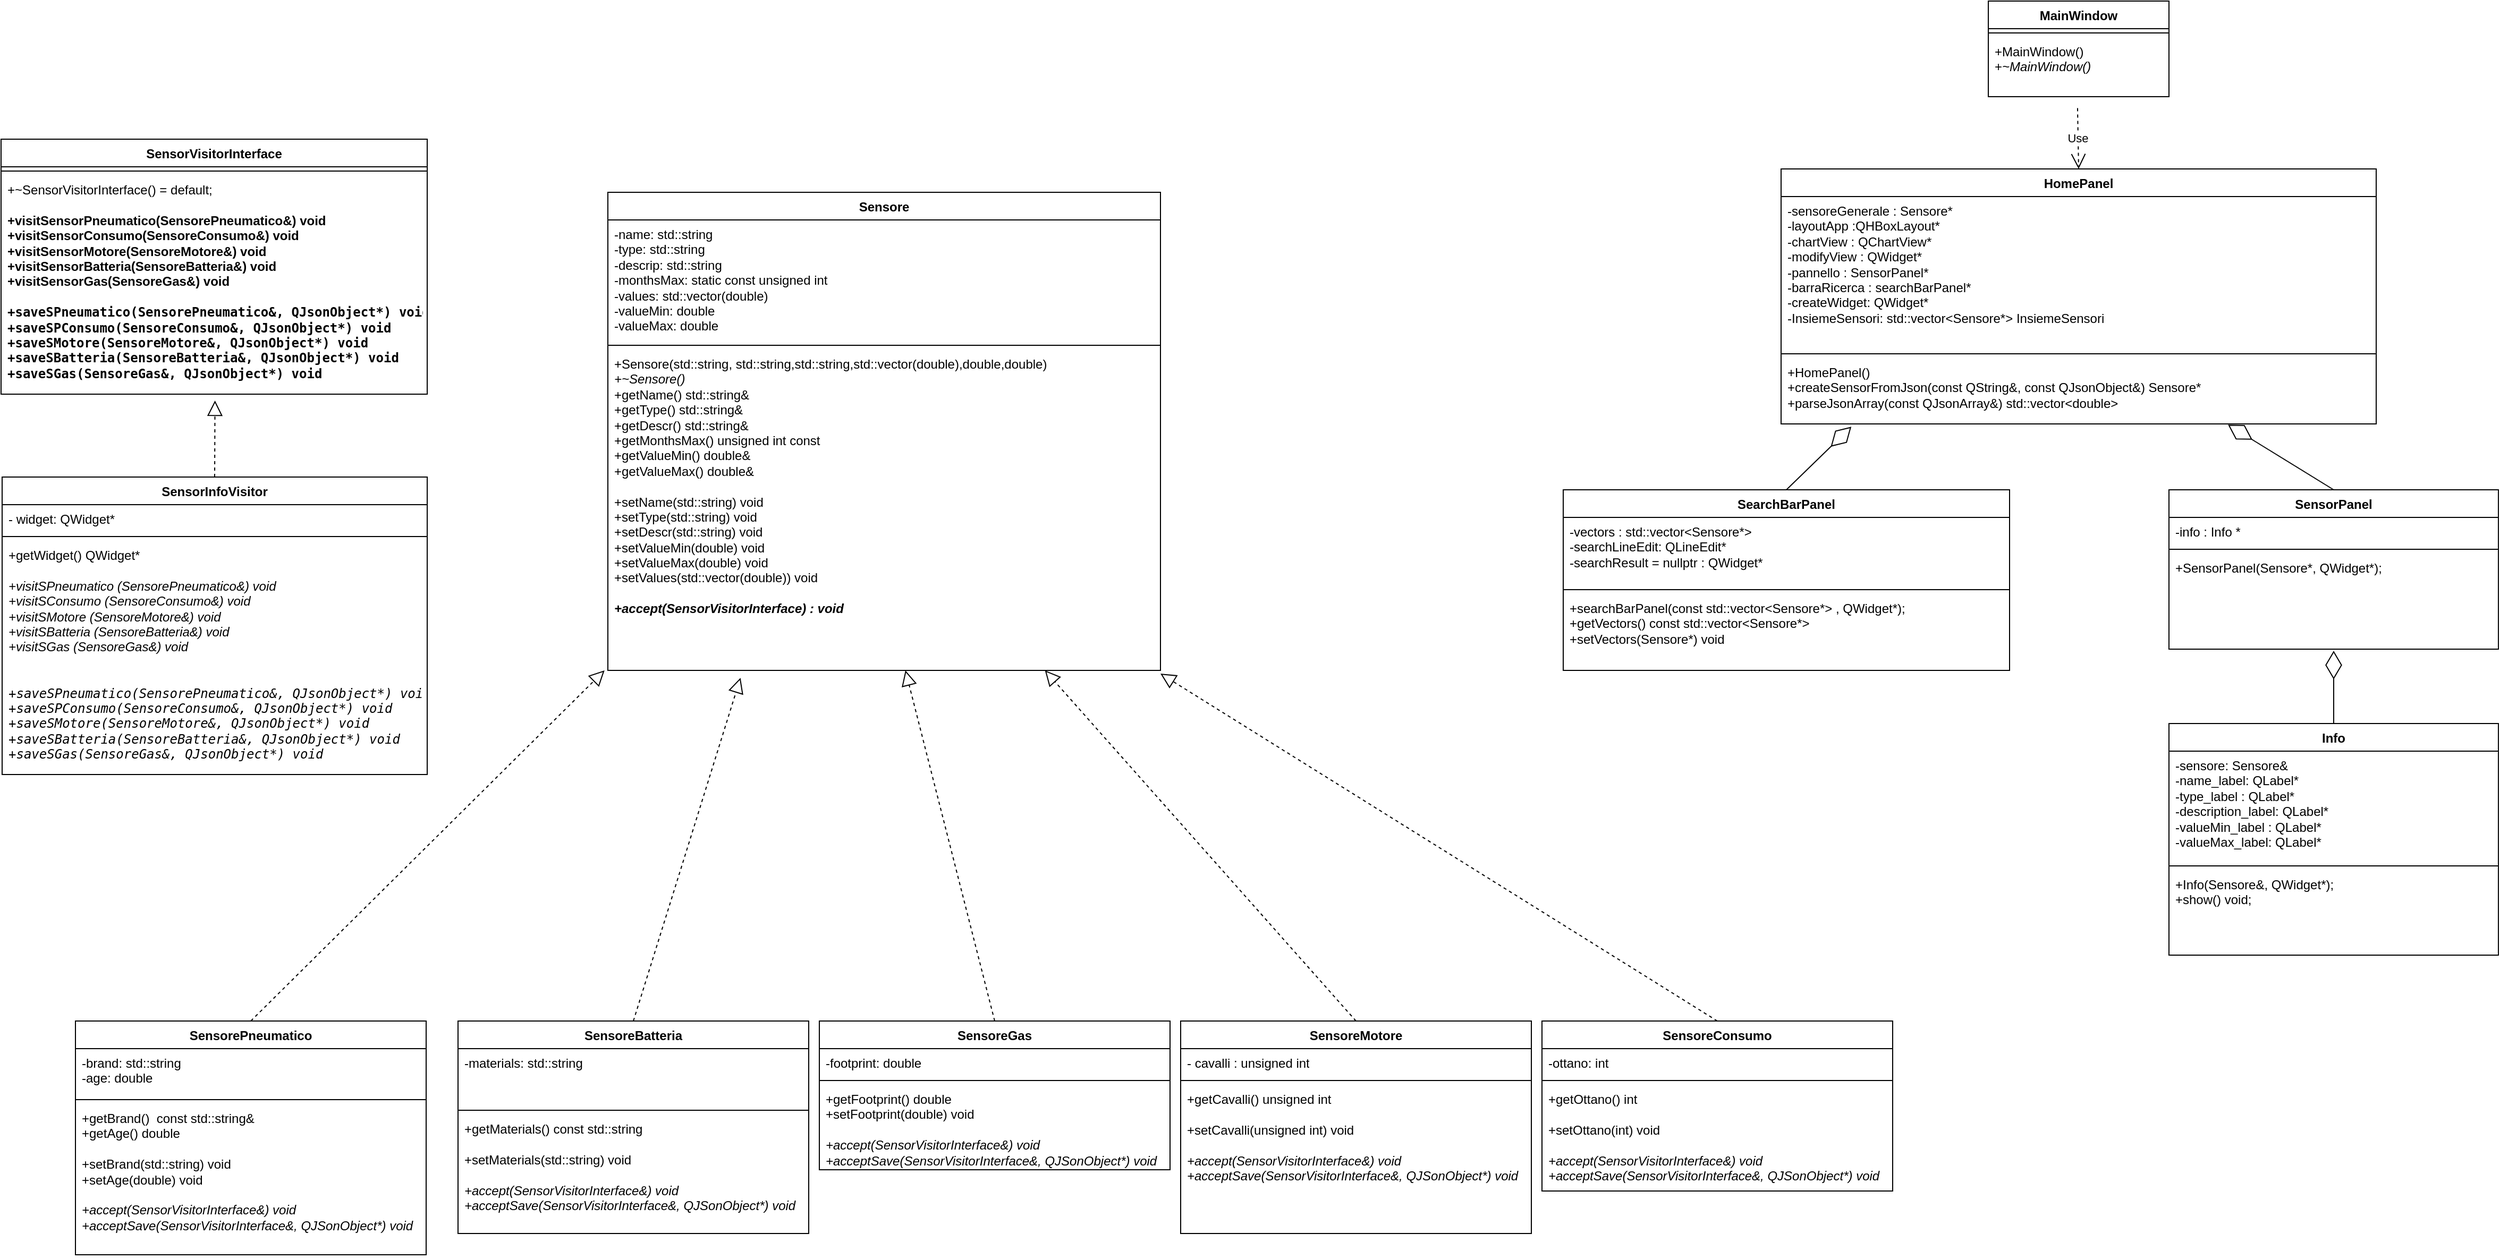 <mxfile version="23.1.2" type="device">
  <diagram name="Pagina-1" id="JBa5BIfP5XsQkjDBplWv">
    <mxGraphModel dx="2589" dy="1954" grid="1" gridSize="10" guides="1" tooltips="1" connect="1" arrows="1" fold="1" page="1" pageScale="1" pageWidth="827" pageHeight="1169" math="0" shadow="0">
      <root>
        <mxCell id="0" />
        <mxCell id="1" parent="0" />
        <mxCell id="zbL_qKf_Tlt8L6PKWQmp-9" value="Sensore" style="swimlane;fontStyle=1;align=center;verticalAlign=top;childLayout=stackLayout;horizontal=1;startSize=26;horizontalStack=0;resizeParent=1;resizeParentMax=0;resizeLast=0;collapsible=1;marginBottom=0;whiteSpace=wrap;html=1;" parent="1" vertex="1">
          <mxGeometry x="-139" y="-240" width="520" height="450" as="geometry" />
        </mxCell>
        <mxCell id="zbL_qKf_Tlt8L6PKWQmp-10" value="-name: std::string&lt;br&gt;-type: std::string&lt;br&gt;-descrip: std::string&lt;br&gt;-monthsMax: static const unsigned int&lt;br&gt;-values: std::vector(double)&lt;br&gt;-valueMin: double&lt;br&gt;-valueMax: double" style="text;strokeColor=none;fillColor=none;align=left;verticalAlign=top;spacingLeft=4;spacingRight=4;overflow=hidden;rotatable=0;points=[[0,0.5],[1,0.5]];portConstraint=eastwest;whiteSpace=wrap;html=1;" parent="zbL_qKf_Tlt8L6PKWQmp-9" vertex="1">
          <mxGeometry y="26" width="520" height="114" as="geometry" />
        </mxCell>
        <mxCell id="zbL_qKf_Tlt8L6PKWQmp-11" value="" style="line;strokeWidth=1;fillColor=none;align=left;verticalAlign=middle;spacingTop=-1;spacingLeft=3;spacingRight=3;rotatable=0;labelPosition=right;points=[];portConstraint=eastwest;strokeColor=inherit;" parent="zbL_qKf_Tlt8L6PKWQmp-9" vertex="1">
          <mxGeometry y="140" width="520" height="8" as="geometry" />
        </mxCell>
        <mxCell id="zbL_qKf_Tlt8L6PKWQmp-12" value="+Sensore(std::string, std::string,std::string,std::vector(double),double,double)&lt;br&gt;&lt;i&gt;+~Sensore()&lt;br&gt;&lt;/i&gt;+getName() std::string&amp;amp;&lt;br&gt;+getType() std::string&amp;amp;&lt;br&gt;+getDescr() std::string&amp;amp;&lt;br&gt;+getMonthsMax() unsigned int const&lt;br&gt;+getValueMin() double&amp;amp;&lt;br&gt;+getValueMax() double&amp;amp;&lt;br&gt;&lt;br&gt;+setName(std::string) void&lt;br&gt;+setType(std::string) void&lt;br&gt;+setDescr(std::string) void&lt;br&gt;+setValueMin(double) void&lt;br&gt;+setValueMax(double) void&lt;br&gt;+setValues(std::vector(double)) void&lt;br&gt;&lt;br&gt;&lt;b&gt;&lt;i&gt;+accept(SensorVisitorInterface) : void&lt;/i&gt;&lt;/b&gt;" style="text;strokeColor=none;fillColor=none;align=left;verticalAlign=top;spacingLeft=4;spacingRight=4;overflow=hidden;rotatable=0;points=[[0,0.5],[1,0.5]];portConstraint=eastwest;whiteSpace=wrap;html=1;" parent="zbL_qKf_Tlt8L6PKWQmp-9" vertex="1">
          <mxGeometry y="148" width="520" height="302" as="geometry" />
        </mxCell>
        <mxCell id="zbL_qKf_Tlt8L6PKWQmp-13" value="SensorePneumatico" style="swimlane;fontStyle=1;align=center;verticalAlign=top;childLayout=stackLayout;horizontal=1;startSize=26;horizontalStack=0;resizeParent=1;resizeParentMax=0;resizeLast=0;collapsible=1;marginBottom=0;whiteSpace=wrap;html=1;" parent="1" vertex="1">
          <mxGeometry x="-640" y="540" width="330" height="220" as="geometry" />
        </mxCell>
        <mxCell id="zbL_qKf_Tlt8L6PKWQmp-14" value="-brand: std::string&lt;br&gt;-age: double" style="text;strokeColor=none;fillColor=none;align=left;verticalAlign=top;spacingLeft=4;spacingRight=4;overflow=hidden;rotatable=0;points=[[0,0.5],[1,0.5]];portConstraint=eastwest;whiteSpace=wrap;html=1;" parent="zbL_qKf_Tlt8L6PKWQmp-13" vertex="1">
          <mxGeometry y="26" width="330" height="44" as="geometry" />
        </mxCell>
        <mxCell id="zbL_qKf_Tlt8L6PKWQmp-15" value="" style="line;strokeWidth=1;fillColor=none;align=left;verticalAlign=middle;spacingTop=-1;spacingLeft=3;spacingRight=3;rotatable=0;labelPosition=right;points=[];portConstraint=eastwest;strokeColor=inherit;" parent="zbL_qKf_Tlt8L6PKWQmp-13" vertex="1">
          <mxGeometry y="70" width="330" height="8" as="geometry" />
        </mxCell>
        <mxCell id="zbL_qKf_Tlt8L6PKWQmp-16" value="+getBrand()&amp;nbsp; const std::string&amp;amp;&lt;br&gt;+getAge() double&lt;br&gt;&lt;br&gt;+setBrand(std::string) void&lt;br&gt;+setAge(double) void&lt;br&gt;&lt;br&gt;&lt;i&gt;+accept(SensorVisitorInterface&amp;amp;) void&lt;br&gt;+acceptSave(SensorVisitorInterface&amp;amp;, QJSonObject*) void&lt;/i&gt;" style="text;strokeColor=none;fillColor=none;align=left;verticalAlign=top;spacingLeft=4;spacingRight=4;overflow=hidden;rotatable=0;points=[[0,0.5],[1,0.5]];portConstraint=eastwest;whiteSpace=wrap;html=1;" parent="zbL_qKf_Tlt8L6PKWQmp-13" vertex="1">
          <mxGeometry y="78" width="330" height="142" as="geometry" />
        </mxCell>
        <mxCell id="zbL_qKf_Tlt8L6PKWQmp-17" value="SensoreConsumo" style="swimlane;fontStyle=1;align=center;verticalAlign=top;childLayout=stackLayout;horizontal=1;startSize=26;horizontalStack=0;resizeParent=1;resizeParentMax=0;resizeLast=0;collapsible=1;marginBottom=0;whiteSpace=wrap;html=1;" parent="1" vertex="1">
          <mxGeometry x="740" y="540" width="330" height="160" as="geometry" />
        </mxCell>
        <mxCell id="zbL_qKf_Tlt8L6PKWQmp-18" value="-ottano: int" style="text;strokeColor=none;fillColor=none;align=left;verticalAlign=top;spacingLeft=4;spacingRight=4;overflow=hidden;rotatable=0;points=[[0,0.5],[1,0.5]];portConstraint=eastwest;whiteSpace=wrap;html=1;" parent="zbL_qKf_Tlt8L6PKWQmp-17" vertex="1">
          <mxGeometry y="26" width="330" height="26" as="geometry" />
        </mxCell>
        <mxCell id="zbL_qKf_Tlt8L6PKWQmp-19" value="" style="line;strokeWidth=1;fillColor=none;align=left;verticalAlign=middle;spacingTop=-1;spacingLeft=3;spacingRight=3;rotatable=0;labelPosition=right;points=[];portConstraint=eastwest;strokeColor=inherit;" parent="zbL_qKf_Tlt8L6PKWQmp-17" vertex="1">
          <mxGeometry y="52" width="330" height="8" as="geometry" />
        </mxCell>
        <mxCell id="zbL_qKf_Tlt8L6PKWQmp-20" value="+getOttano() int&lt;br&gt;&lt;br&gt;+setOttano(int) void&lt;br&gt;&lt;br&gt;&lt;i style=&quot;border-color: var(--border-color);&quot;&gt;+accept(SensorVisitorInterface&amp;amp;) void&lt;br style=&quot;border-color: var(--border-color);&quot;&gt;+acceptSave(SensorVisitorInterface&amp;amp;, QJSonObject*) void&lt;/i&gt;" style="text;strokeColor=none;fillColor=none;align=left;verticalAlign=top;spacingLeft=4;spacingRight=4;overflow=hidden;rotatable=0;points=[[0,0.5],[1,0.5]];portConstraint=eastwest;whiteSpace=wrap;html=1;" parent="zbL_qKf_Tlt8L6PKWQmp-17" vertex="1">
          <mxGeometry y="60" width="330" height="100" as="geometry" />
        </mxCell>
        <mxCell id="zbL_qKf_Tlt8L6PKWQmp-21" value="MainWindow" style="swimlane;fontStyle=1;align=center;verticalAlign=top;childLayout=stackLayout;horizontal=1;startSize=26;horizontalStack=0;resizeParent=1;resizeParentMax=0;resizeLast=0;collapsible=1;marginBottom=0;whiteSpace=wrap;html=1;" parent="1" vertex="1">
          <mxGeometry x="1160" y="-420" width="170" height="90" as="geometry" />
        </mxCell>
        <mxCell id="zbL_qKf_Tlt8L6PKWQmp-23" value="" style="line;strokeWidth=1;fillColor=none;align=left;verticalAlign=middle;spacingTop=-1;spacingLeft=3;spacingRight=3;rotatable=0;labelPosition=right;points=[];portConstraint=eastwest;strokeColor=inherit;" parent="zbL_qKf_Tlt8L6PKWQmp-21" vertex="1">
          <mxGeometry y="26" width="170" height="8" as="geometry" />
        </mxCell>
        <mxCell id="zbL_qKf_Tlt8L6PKWQmp-24" value="+MainWindow()&lt;br&gt;+&lt;i&gt;~MainWindow()&lt;/i&gt;" style="text;strokeColor=none;fillColor=none;align=left;verticalAlign=top;spacingLeft=4;spacingRight=4;overflow=hidden;rotatable=0;points=[[0,0.5],[1,0.5]];portConstraint=eastwest;whiteSpace=wrap;html=1;" parent="zbL_qKf_Tlt8L6PKWQmp-21" vertex="1">
          <mxGeometry y="34" width="170" height="56" as="geometry" />
        </mxCell>
        <mxCell id="zbL_qKf_Tlt8L6PKWQmp-25" value="SensorPanel" style="swimlane;fontStyle=1;align=center;verticalAlign=top;childLayout=stackLayout;horizontal=1;startSize=26;horizontalStack=0;resizeParent=1;resizeParentMax=0;resizeLast=0;collapsible=1;marginBottom=0;whiteSpace=wrap;html=1;" parent="1" vertex="1">
          <mxGeometry x="1330" y="40" width="310" height="150" as="geometry" />
        </mxCell>
        <mxCell id="zbL_qKf_Tlt8L6PKWQmp-26" value="-info : Info *" style="text;strokeColor=none;fillColor=none;align=left;verticalAlign=top;spacingLeft=4;spacingRight=4;overflow=hidden;rotatable=0;points=[[0,0.5],[1,0.5]];portConstraint=eastwest;whiteSpace=wrap;html=1;" parent="zbL_qKf_Tlt8L6PKWQmp-25" vertex="1">
          <mxGeometry y="26" width="310" height="26" as="geometry" />
        </mxCell>
        <mxCell id="zbL_qKf_Tlt8L6PKWQmp-27" value="" style="line;strokeWidth=1;fillColor=none;align=left;verticalAlign=middle;spacingTop=-1;spacingLeft=3;spacingRight=3;rotatable=0;labelPosition=right;points=[];portConstraint=eastwest;strokeColor=inherit;" parent="zbL_qKf_Tlt8L6PKWQmp-25" vertex="1">
          <mxGeometry y="52" width="310" height="8" as="geometry" />
        </mxCell>
        <mxCell id="zbL_qKf_Tlt8L6PKWQmp-28" value="+SensorPanel(Sensore*, QWidget*);" style="text;strokeColor=none;fillColor=none;align=left;verticalAlign=top;spacingLeft=4;spacingRight=4;overflow=hidden;rotatable=0;points=[[0,0.5],[1,0.5]];portConstraint=eastwest;whiteSpace=wrap;html=1;" parent="zbL_qKf_Tlt8L6PKWQmp-25" vertex="1">
          <mxGeometry y="60" width="310" height="90" as="geometry" />
        </mxCell>
        <mxCell id="zbL_qKf_Tlt8L6PKWQmp-55" value="SearchBarPanel" style="swimlane;fontStyle=1;align=center;verticalAlign=top;childLayout=stackLayout;horizontal=1;startSize=26;horizontalStack=0;resizeParent=1;resizeParentMax=0;resizeLast=0;collapsible=1;marginBottom=0;whiteSpace=wrap;html=1;" parent="1" vertex="1">
          <mxGeometry x="760" y="40" width="420" height="170" as="geometry" />
        </mxCell>
        <mxCell id="zbL_qKf_Tlt8L6PKWQmp-56" value="&lt;div&gt;-vectors : std::vector&amp;lt;Sensore*&amp;gt;&lt;/div&gt;&lt;div&gt;-searchLineEdit: QLineEdit*&lt;/div&gt;&lt;div&gt;-searchResult = nullptr : QWidget*&lt;/div&gt;" style="text;strokeColor=none;fillColor=none;align=left;verticalAlign=top;spacingLeft=4;spacingRight=4;overflow=hidden;rotatable=0;points=[[0,0.5],[1,0.5]];portConstraint=eastwest;whiteSpace=wrap;html=1;" parent="zbL_qKf_Tlt8L6PKWQmp-55" vertex="1">
          <mxGeometry y="26" width="420" height="64" as="geometry" />
        </mxCell>
        <mxCell id="zbL_qKf_Tlt8L6PKWQmp-57" value="" style="line;strokeWidth=1;fillColor=none;align=left;verticalAlign=middle;spacingTop=-1;spacingLeft=3;spacingRight=3;rotatable=0;labelPosition=right;points=[];portConstraint=eastwest;strokeColor=inherit;" parent="zbL_qKf_Tlt8L6PKWQmp-55" vertex="1">
          <mxGeometry y="90" width="420" height="8" as="geometry" />
        </mxCell>
        <mxCell id="zbL_qKf_Tlt8L6PKWQmp-58" value="&lt;div&gt;+searchBarPanel(const std::vector&amp;lt;Sensore*&amp;gt; , QWidget*);&lt;/div&gt;&lt;div&gt;+getVectors() const std::vector&amp;lt;Sensore*&amp;gt;&lt;/div&gt;&lt;div&gt;&lt;span style=&quot;background-color: initial;&quot;&gt;+setVectors(Sensore*) void&lt;/span&gt;&lt;/div&gt;" style="text;strokeColor=none;fillColor=none;align=left;verticalAlign=top;spacingLeft=4;spacingRight=4;overflow=hidden;rotatable=0;points=[[0,0.5],[1,0.5]];portConstraint=eastwest;whiteSpace=wrap;html=1;" parent="zbL_qKf_Tlt8L6PKWQmp-55" vertex="1">
          <mxGeometry y="98" width="420" height="72" as="geometry" />
        </mxCell>
        <mxCell id="olxZ4vboMqrEXyTgtpr_-3" value="SensorVisitorInterface" style="swimlane;fontStyle=1;align=center;verticalAlign=top;childLayout=stackLayout;horizontal=1;startSize=26;horizontalStack=0;resizeParent=1;resizeParentMax=0;resizeLast=0;collapsible=1;marginBottom=0;whiteSpace=wrap;html=1;" parent="1" vertex="1">
          <mxGeometry x="-710" y="-290" width="401" height="240" as="geometry" />
        </mxCell>
        <mxCell id="olxZ4vboMqrEXyTgtpr_-5" value="" style="line;strokeWidth=1;fillColor=none;align=left;verticalAlign=middle;spacingTop=-1;spacingLeft=3;spacingRight=3;rotatable=0;labelPosition=right;points=[];portConstraint=eastwest;strokeColor=inherit;" parent="olxZ4vboMqrEXyTgtpr_-3" vertex="1">
          <mxGeometry y="26" width="401" height="8" as="geometry" />
        </mxCell>
        <mxCell id="olxZ4vboMqrEXyTgtpr_-6" value="+~SensorVisitorInterface() = default;&lt;br&gt;&lt;br&gt;&lt;b&gt;+visitSensorPneumatico(SensorePneumatico&amp;amp;) void&lt;br&gt;+visitSensorConsumo(SensoreConsumo&amp;amp;) void&lt;br&gt;+visitSensorMotore(SensoreMotore&amp;amp;) void&lt;br&gt;+visitSensorBatteria(SensoreBatteria&amp;amp;) void&lt;br&gt;+visitSensorGas(SensoreGas&amp;amp;) void&lt;br&gt;&lt;br&gt;&lt;/b&gt;&lt;pre style=&quot;margin-top: 0px; margin-bottom: 0px;&quot;&gt;&lt;b&gt;+saveSPneumatico(SensorePneumatico&amp;amp;, QJsonObject*) void&lt;br&gt;&lt;/b&gt;&lt;/pre&gt;&lt;pre style=&quot;margin-top: 0px; margin-bottom: 0px;&quot;&gt;&lt;pre style=&quot;border-color: var(--border-color); margin-top: 0px; margin-bottom: 0px;&quot;&gt;&lt;b&gt;+saveSPConsumo(SensoreConsumo&amp;amp;, QJsonObject*) void&lt;/b&gt;&lt;/pre&gt;&lt;pre style=&quot;border-color: var(--border-color); margin-top: 0px; margin-bottom: 0px;&quot;&gt;&lt;b&gt;+saveSMotore(SensoreMotore&amp;amp;, QJsonObject*) void&lt;/b&gt;&lt;/pre&gt;&lt;pre style=&quot;border-color: var(--border-color); margin-top: 0px; margin-bottom: 0px;&quot;&gt;&lt;b&gt;+saveSBatteria(SensoreBatteria&amp;amp;, QJsonObject*) void&lt;/b&gt;&lt;/pre&gt;&lt;pre style=&quot;border-color: var(--border-color); margin-top: 0px; margin-bottom: 0px;&quot;&gt;&lt;b&gt;+saveSGas(SensoreGas&amp;amp;, QJsonObject*) void&lt;/b&gt;&lt;/pre&gt;&lt;/pre&gt;" style="text;strokeColor=none;fillColor=none;align=left;verticalAlign=top;spacingLeft=4;spacingRight=4;overflow=hidden;rotatable=0;points=[[0,0.5],[1,0.5]];portConstraint=eastwest;whiteSpace=wrap;html=1;" parent="olxZ4vboMqrEXyTgtpr_-3" vertex="1">
          <mxGeometry y="34" width="401" height="206" as="geometry" />
        </mxCell>
        <mxCell id="olxZ4vboMqrEXyTgtpr_-7" value="" style="endArrow=block;dashed=1;endFill=0;endSize=12;html=1;rounded=0;exitX=0.5;exitY=0;exitDx=0;exitDy=0;entryX=1;entryY=1.01;entryDx=0;entryDy=0;entryPerimeter=0;" parent="1" source="zbL_qKf_Tlt8L6PKWQmp-17" target="zbL_qKf_Tlt8L6PKWQmp-12" edge="1">
          <mxGeometry width="160" relative="1" as="geometry">
            <mxPoint x="240" y="570" as="sourcePoint" />
            <mxPoint x="41" y="470" as="targetPoint" />
          </mxGeometry>
        </mxCell>
        <mxCell id="olxZ4vboMqrEXyTgtpr_-8" value="" style="endArrow=block;dashed=1;endFill=0;endSize=12;html=1;rounded=0;exitX=0.5;exitY=0;exitDx=0;exitDy=0;entryX=-0.006;entryY=1;entryDx=0;entryDy=0;entryPerimeter=0;" parent="1" source="zbL_qKf_Tlt8L6PKWQmp-13" target="zbL_qKf_Tlt8L6PKWQmp-12" edge="1">
          <mxGeometry width="160" relative="1" as="geometry">
            <mxPoint x="531" y="400" as="sourcePoint" />
            <mxPoint x="691" y="400" as="targetPoint" />
          </mxGeometry>
        </mxCell>
        <mxCell id="Os3pm4ObwFvldA5OSd1i-1" value="SensoreBatteria" style="swimlane;fontStyle=1;align=center;verticalAlign=top;childLayout=stackLayout;horizontal=1;startSize=26;horizontalStack=0;resizeParent=1;resizeParentMax=0;resizeLast=0;collapsible=1;marginBottom=0;whiteSpace=wrap;html=1;" parent="1" vertex="1">
          <mxGeometry x="-280" y="540" width="330" height="200" as="geometry" />
        </mxCell>
        <mxCell id="Os3pm4ObwFvldA5OSd1i-2" value="-materials: std::string" style="text;strokeColor=none;fillColor=none;align=left;verticalAlign=top;spacingLeft=4;spacingRight=4;overflow=hidden;rotatable=0;points=[[0,0.5],[1,0.5]];portConstraint=eastwest;whiteSpace=wrap;html=1;" parent="Os3pm4ObwFvldA5OSd1i-1" vertex="1">
          <mxGeometry y="26" width="330" height="54" as="geometry" />
        </mxCell>
        <mxCell id="Os3pm4ObwFvldA5OSd1i-3" value="" style="line;strokeWidth=1;fillColor=none;align=left;verticalAlign=middle;spacingTop=-1;spacingLeft=3;spacingRight=3;rotatable=0;labelPosition=right;points=[];portConstraint=eastwest;strokeColor=inherit;" parent="Os3pm4ObwFvldA5OSd1i-1" vertex="1">
          <mxGeometry y="80" width="330" height="8" as="geometry" />
        </mxCell>
        <mxCell id="Os3pm4ObwFvldA5OSd1i-4" value="+getMaterials() const std::string&lt;br&gt;&lt;br&gt;+setMaterials(std::string) void&lt;br&gt;&lt;br&gt;&lt;i style=&quot;border-color: var(--border-color);&quot;&gt;+accept(SensorVisitorInterface&amp;amp;) void&lt;br style=&quot;border-color: var(--border-color);&quot;&gt;+acceptSave(SensorVisitorInterface&amp;amp;, QJSonObject*) void&lt;/i&gt;" style="text;strokeColor=none;fillColor=none;align=left;verticalAlign=top;spacingLeft=4;spacingRight=4;overflow=hidden;rotatable=0;points=[[0,0.5],[1,0.5]];portConstraint=eastwest;whiteSpace=wrap;html=1;" parent="Os3pm4ObwFvldA5OSd1i-1" vertex="1">
          <mxGeometry y="88" width="330" height="112" as="geometry" />
        </mxCell>
        <mxCell id="Os3pm4ObwFvldA5OSd1i-5" value="SensoreGas" style="swimlane;fontStyle=1;align=center;verticalAlign=top;childLayout=stackLayout;horizontal=1;startSize=26;horizontalStack=0;resizeParent=1;resizeParentMax=0;resizeLast=0;collapsible=1;marginBottom=0;whiteSpace=wrap;html=1;" parent="1" vertex="1">
          <mxGeometry x="60" y="540" width="330" height="140" as="geometry" />
        </mxCell>
        <mxCell id="Os3pm4ObwFvldA5OSd1i-6" value="-footprint: double" style="text;strokeColor=none;fillColor=none;align=left;verticalAlign=top;spacingLeft=4;spacingRight=4;overflow=hidden;rotatable=0;points=[[0,0.5],[1,0.5]];portConstraint=eastwest;whiteSpace=wrap;html=1;" parent="Os3pm4ObwFvldA5OSd1i-5" vertex="1">
          <mxGeometry y="26" width="330" height="26" as="geometry" />
        </mxCell>
        <mxCell id="Os3pm4ObwFvldA5OSd1i-7" value="" style="line;strokeWidth=1;fillColor=none;align=left;verticalAlign=middle;spacingTop=-1;spacingLeft=3;spacingRight=3;rotatable=0;labelPosition=right;points=[];portConstraint=eastwest;strokeColor=inherit;" parent="Os3pm4ObwFvldA5OSd1i-5" vertex="1">
          <mxGeometry y="52" width="330" height="8" as="geometry" />
        </mxCell>
        <mxCell id="Os3pm4ObwFvldA5OSd1i-8" value="+getFootprint() double&lt;br&gt;+setFootprint(double) void&lt;br&gt;&lt;br&gt;&lt;i style=&quot;border-color: var(--border-color);&quot;&gt;+accept(SensorVisitorInterface&amp;amp;) void&lt;br style=&quot;border-color: var(--border-color);&quot;&gt;+acceptSave(SensorVisitorInterface&amp;amp;, QJSonObject*) void&lt;/i&gt;" style="text;strokeColor=none;fillColor=none;align=left;verticalAlign=top;spacingLeft=4;spacingRight=4;overflow=hidden;rotatable=0;points=[[0,0.5],[1,0.5]];portConstraint=eastwest;whiteSpace=wrap;html=1;" parent="Os3pm4ObwFvldA5OSd1i-5" vertex="1">
          <mxGeometry y="60" width="330" height="80" as="geometry" />
        </mxCell>
        <mxCell id="Os3pm4ObwFvldA5OSd1i-9" value="SensoreMotore" style="swimlane;fontStyle=1;align=center;verticalAlign=top;childLayout=stackLayout;horizontal=1;startSize=26;horizontalStack=0;resizeParent=1;resizeParentMax=0;resizeLast=0;collapsible=1;marginBottom=0;whiteSpace=wrap;html=1;" parent="1" vertex="1">
          <mxGeometry x="400" y="540" width="330" height="200" as="geometry" />
        </mxCell>
        <mxCell id="Os3pm4ObwFvldA5OSd1i-10" value="- cavalli : unsigned int" style="text;strokeColor=none;fillColor=none;align=left;verticalAlign=top;spacingLeft=4;spacingRight=4;overflow=hidden;rotatable=0;points=[[0,0.5],[1,0.5]];portConstraint=eastwest;whiteSpace=wrap;html=1;" parent="Os3pm4ObwFvldA5OSd1i-9" vertex="1">
          <mxGeometry y="26" width="330" height="26" as="geometry" />
        </mxCell>
        <mxCell id="Os3pm4ObwFvldA5OSd1i-11" value="" style="line;strokeWidth=1;fillColor=none;align=left;verticalAlign=middle;spacingTop=-1;spacingLeft=3;spacingRight=3;rotatable=0;labelPosition=right;points=[];portConstraint=eastwest;strokeColor=inherit;" parent="Os3pm4ObwFvldA5OSd1i-9" vertex="1">
          <mxGeometry y="52" width="330" height="8" as="geometry" />
        </mxCell>
        <mxCell id="Os3pm4ObwFvldA5OSd1i-12" value="+getCavalli() unsigned int&lt;br&gt;&lt;br&gt;+setCavalli(unsigned int) void&lt;br&gt;&lt;br&gt;&lt;i style=&quot;border-color: var(--border-color);&quot;&gt;+accept(SensorVisitorInterface&amp;amp;) void&lt;br style=&quot;border-color: var(--border-color);&quot;&gt;+acceptSave(SensorVisitorInterface&amp;amp;, QJSonObject*) void&lt;/i&gt;" style="text;strokeColor=none;fillColor=none;align=left;verticalAlign=top;spacingLeft=4;spacingRight=4;overflow=hidden;rotatable=0;points=[[0,0.5],[1,0.5]];portConstraint=eastwest;whiteSpace=wrap;html=1;" parent="Os3pm4ObwFvldA5OSd1i-9" vertex="1">
          <mxGeometry y="60" width="330" height="140" as="geometry" />
        </mxCell>
        <mxCell id="Os3pm4ObwFvldA5OSd1i-19" value="Info" style="swimlane;fontStyle=1;align=center;verticalAlign=top;childLayout=stackLayout;horizontal=1;startSize=26;horizontalStack=0;resizeParent=1;resizeParentMax=0;resizeLast=0;collapsible=1;marginBottom=0;whiteSpace=wrap;html=1;" parent="1" vertex="1">
          <mxGeometry x="1330" y="260" width="310" height="218" as="geometry" />
        </mxCell>
        <mxCell id="Os3pm4ObwFvldA5OSd1i-20" value="&lt;div&gt;-sensore: Sensore&amp;amp;&lt;/div&gt;&lt;div&gt;-name_label: QLabel*&lt;/div&gt;&lt;div&gt;-type_label : QLabel*&lt;/div&gt;&lt;div&gt;-description_label: QLabel*&lt;/div&gt;&lt;div&gt;-valueMin_label : QLabel*&lt;/div&gt;&lt;div&gt;&lt;span style=&quot;background-color: initial;&quot;&gt;-valueMax_label: QLabel*&lt;/span&gt;&lt;/div&gt;" style="text;strokeColor=none;fillColor=none;align=left;verticalAlign=top;spacingLeft=4;spacingRight=4;overflow=hidden;rotatable=0;points=[[0,0.5],[1,0.5]];portConstraint=eastwest;whiteSpace=wrap;html=1;" parent="Os3pm4ObwFvldA5OSd1i-19" vertex="1">
          <mxGeometry y="26" width="310" height="104" as="geometry" />
        </mxCell>
        <mxCell id="Os3pm4ObwFvldA5OSd1i-21" value="" style="line;strokeWidth=1;fillColor=none;align=left;verticalAlign=middle;spacingTop=-1;spacingLeft=3;spacingRight=3;rotatable=0;labelPosition=right;points=[];portConstraint=eastwest;strokeColor=inherit;" parent="Os3pm4ObwFvldA5OSd1i-19" vertex="1">
          <mxGeometry y="130" width="310" height="8" as="geometry" />
        </mxCell>
        <mxCell id="Os3pm4ObwFvldA5OSd1i-22" value="&lt;div&gt;+Info(Sensore&amp;amp;, QWidget*);&lt;span style=&quot;background-color: initial;&quot;&gt;&amp;nbsp; &amp;nbsp;&lt;/span&gt;&lt;/div&gt;&lt;div&gt;&lt;span style=&quot;background-color: initial;&quot;&gt;+show() void;&lt;/span&gt;&lt;/div&gt;" style="text;strokeColor=none;fillColor=none;align=left;verticalAlign=top;spacingLeft=4;spacingRight=4;overflow=hidden;rotatable=0;points=[[0,0.5],[1,0.5]];portConstraint=eastwest;whiteSpace=wrap;html=1;" parent="Os3pm4ObwFvldA5OSd1i-19" vertex="1">
          <mxGeometry y="138" width="310" height="80" as="geometry" />
        </mxCell>
        <mxCell id="1GYWpn7w-5X3Sn55qxMz-1" value="" style="endArrow=block;dashed=1;endFill=0;endSize=12;html=1;rounded=0;exitX=0.5;exitY=0;exitDx=0;exitDy=0;entryX=0.791;entryY=1;entryDx=0;entryDy=0;entryPerimeter=0;" parent="1" source="Os3pm4ObwFvldA5OSd1i-9" target="zbL_qKf_Tlt8L6PKWQmp-12" edge="1">
          <mxGeometry width="160" relative="1" as="geometry">
            <mxPoint x="281" y="310" as="sourcePoint" />
            <mxPoint x="441" y="310" as="targetPoint" />
          </mxGeometry>
        </mxCell>
        <mxCell id="1GYWpn7w-5X3Sn55qxMz-2" value="" style="endArrow=block;dashed=1;endFill=0;endSize=12;html=1;rounded=0;exitX=0.5;exitY=0;exitDx=0;exitDy=0;" parent="1" source="Os3pm4ObwFvldA5OSd1i-5" edge="1">
          <mxGeometry width="160" relative="1" as="geometry">
            <mxPoint x="231" y="380" as="sourcePoint" />
            <mxPoint x="141" y="210" as="targetPoint" />
          </mxGeometry>
        </mxCell>
        <mxCell id="1GYWpn7w-5X3Sn55qxMz-3" value="" style="endArrow=block;dashed=1;endFill=0;endSize=12;html=1;rounded=0;exitX=0.5;exitY=0;exitDx=0;exitDy=0;entryX=0.24;entryY=1.023;entryDx=0;entryDy=0;entryPerimeter=0;" parent="1" source="Os3pm4ObwFvldA5OSd1i-1" target="zbL_qKf_Tlt8L6PKWQmp-12" edge="1">
          <mxGeometry width="160" relative="1" as="geometry">
            <mxPoint x="241" y="390" as="sourcePoint" />
            <mxPoint x="198" y="350" as="targetPoint" />
          </mxGeometry>
        </mxCell>
        <mxCell id="1GYWpn7w-5X3Sn55qxMz-8" value="SensorInfoVisitor" style="swimlane;fontStyle=1;align=center;verticalAlign=top;childLayout=stackLayout;horizontal=1;startSize=26;horizontalStack=0;resizeParent=1;resizeParentMax=0;resizeLast=0;collapsible=1;marginBottom=0;whiteSpace=wrap;html=1;" parent="1" vertex="1">
          <mxGeometry x="-709" y="28" width="400" height="280" as="geometry" />
        </mxCell>
        <mxCell id="1GYWpn7w-5X3Sn55qxMz-9" value="- widget: QWidget*" style="text;strokeColor=none;fillColor=none;align=left;verticalAlign=top;spacingLeft=4;spacingRight=4;overflow=hidden;rotatable=0;points=[[0,0.5],[1,0.5]];portConstraint=eastwest;whiteSpace=wrap;html=1;" parent="1GYWpn7w-5X3Sn55qxMz-8" vertex="1">
          <mxGeometry y="26" width="400" height="26" as="geometry" />
        </mxCell>
        <mxCell id="1GYWpn7w-5X3Sn55qxMz-10" value="" style="line;strokeWidth=1;fillColor=none;align=left;verticalAlign=middle;spacingTop=-1;spacingLeft=3;spacingRight=3;rotatable=0;labelPosition=right;points=[];portConstraint=eastwest;strokeColor=inherit;" parent="1GYWpn7w-5X3Sn55qxMz-8" vertex="1">
          <mxGeometry y="52" width="400" height="8" as="geometry" />
        </mxCell>
        <mxCell id="1GYWpn7w-5X3Sn55qxMz-11" value="+getWidget() QWidget*&lt;br&gt;&lt;br&gt;&lt;i&gt;+visitSPneumatico (SensorePneumatico&amp;amp;) void&lt;br&gt;+visitSConsumo (SensoreConsumo&amp;amp;) void&lt;br&gt;+visitSMotore (SensoreMotore&amp;amp;) void&lt;br&gt;+visitSBatteria (SensoreBatteria&amp;amp;) void&lt;br&gt;+visitSGas (SensoreGas&amp;amp;) void&lt;/i&gt;&lt;br&gt;&lt;br&gt;&lt;br&gt;&lt;pre style=&quot;border-color: var(--border-color); margin-top: 0px; margin-bottom: 0px;&quot;&gt;&lt;span style=&quot;border-color: var(--border-color);&quot;&gt;&lt;i style=&quot;&quot;&gt;+saveSPneumatico(SensorePneumatico&amp;amp;, QJsonObject*) void&lt;span style=&quot;border-color: var(--border-color);&quot;&gt;&lt;br style=&quot;border-color: var(--border-color);&quot;&gt;&lt;/span&gt;&lt;/i&gt;&lt;/span&gt;&lt;/pre&gt;&lt;pre style=&quot;border-color: var(--border-color); margin-top: 0px; margin-bottom: 0px;&quot;&gt;&lt;pre style=&quot;border-color: var(--border-color); margin-top: 0px; margin-bottom: 0px;&quot;&gt;&lt;span style=&quot;border-color: var(--border-color);&quot;&gt;&lt;i&gt;+saveSPConsumo(SensoreConsumo&amp;amp;, QJsonObject*) void&lt;/i&gt;&lt;/span&gt;&lt;/pre&gt;&lt;pre style=&quot;border-color: var(--border-color); margin-top: 0px; margin-bottom: 0px;&quot;&gt;&lt;span style=&quot;border-color: var(--border-color);&quot;&gt;&lt;i&gt;+saveSMotore(SensoreMotore&amp;amp;, QJsonObject*) void&lt;/i&gt;&lt;/span&gt;&lt;/pre&gt;&lt;pre style=&quot;border-color: var(--border-color); margin-top: 0px; margin-bottom: 0px;&quot;&gt;&lt;span style=&quot;border-color: var(--border-color);&quot;&gt;&lt;i&gt;+saveSBatteria(SensoreBatteria&amp;amp;, QJsonObject*) void&lt;/i&gt;&lt;/span&gt;&lt;/pre&gt;&lt;pre style=&quot;border-color: var(--border-color); margin-top: 0px; margin-bottom: 0px;&quot;&gt;&lt;span style=&quot;border-color: var(--border-color);&quot;&gt;&lt;i style=&quot;&quot;&gt;+saveSGas(SensoreGas&amp;amp;, QJsonObject*) void&lt;/i&gt;&lt;/span&gt;&lt;/pre&gt;&lt;/pre&gt;" style="text;strokeColor=none;fillColor=none;align=left;verticalAlign=top;spacingLeft=4;spacingRight=4;overflow=hidden;rotatable=0;points=[[0,0.5],[1,0.5]];portConstraint=eastwest;whiteSpace=wrap;html=1;" parent="1GYWpn7w-5X3Sn55qxMz-8" vertex="1">
          <mxGeometry y="60" width="400" height="220" as="geometry" />
        </mxCell>
        <mxCell id="1GYWpn7w-5X3Sn55qxMz-12" value="" style="endArrow=block;dashed=1;endFill=0;endSize=12;html=1;rounded=0;entryX=0.502;entryY=1.029;entryDx=0;entryDy=0;entryPerimeter=0;exitX=0.5;exitY=0;exitDx=0;exitDy=0;" parent="1" source="1GYWpn7w-5X3Sn55qxMz-8" target="olxZ4vboMqrEXyTgtpr_-6" edge="1">
          <mxGeometry width="160" relative="1" as="geometry">
            <mxPoint x="-619" y="160" as="sourcePoint" />
            <mxPoint x="-459" y="160" as="targetPoint" />
          </mxGeometry>
        </mxCell>
        <mxCell id="zbL_qKf_Tlt8L6PKWQmp-42" value="HomePanel" style="swimlane;fontStyle=1;align=center;verticalAlign=top;childLayout=stackLayout;horizontal=1;startSize=26;horizontalStack=0;resizeParent=1;resizeParentMax=0;resizeLast=0;collapsible=1;marginBottom=0;whiteSpace=wrap;html=1;" parent="1" vertex="1">
          <mxGeometry x="965" y="-262" width="560" height="240" as="geometry" />
        </mxCell>
        <mxCell id="zbL_qKf_Tlt8L6PKWQmp-43" value="&lt;div&gt;-sensoreGenerale : Sensore*&lt;/div&gt;&lt;div&gt;-layoutApp :QHBoxLayout*&lt;/div&gt;&lt;div&gt;-chartView : QChartView*&lt;/div&gt;&lt;div&gt;-modifyView : QWidget*&lt;/div&gt;&lt;div&gt;-pannello : SensorPanel*&lt;/div&gt;&lt;div&gt;-barraRicerca : searchBarPanel*&lt;/div&gt;&lt;div&gt;-createWidget: QWidget*&lt;/div&gt;&lt;div&gt;-InsiemeSensori: std::vector&amp;lt;Sensore*&amp;gt; InsiemeSensori&lt;/div&gt;" style="text;strokeColor=none;fillColor=none;align=left;verticalAlign=top;spacingLeft=4;spacingRight=4;overflow=hidden;rotatable=0;points=[[0,0.5],[1,0.5]];portConstraint=eastwest;whiteSpace=wrap;html=1;" parent="zbL_qKf_Tlt8L6PKWQmp-42" vertex="1">
          <mxGeometry y="26" width="560" height="144" as="geometry" />
        </mxCell>
        <mxCell id="zbL_qKf_Tlt8L6PKWQmp-44" value="" style="line;strokeWidth=1;fillColor=none;align=left;verticalAlign=middle;spacingTop=-1;spacingLeft=3;spacingRight=3;rotatable=0;labelPosition=right;points=[];portConstraint=eastwest;strokeColor=inherit;" parent="zbL_qKf_Tlt8L6PKWQmp-42" vertex="1">
          <mxGeometry y="170" width="560" height="8" as="geometry" />
        </mxCell>
        <mxCell id="zbL_qKf_Tlt8L6PKWQmp-45" value="+HomePanel()&lt;br&gt;&lt;div&gt;+createSensorFromJson(const QString&amp;amp;, const QJsonObject&amp;amp;) Sensore*&lt;/div&gt;&lt;div&gt;+parseJsonArray(const QJsonArray&amp;amp;) std::vector&amp;lt;double&amp;gt;&amp;nbsp;&lt;/div&gt;" style="text;strokeColor=none;fillColor=none;align=left;verticalAlign=top;spacingLeft=4;spacingRight=4;overflow=hidden;rotatable=0;points=[[0,0.5],[1,0.5]];portConstraint=eastwest;whiteSpace=wrap;html=1;" parent="zbL_qKf_Tlt8L6PKWQmp-42" vertex="1">
          <mxGeometry y="178" width="560" height="62" as="geometry" />
        </mxCell>
        <mxCell id="1GYWpn7w-5X3Sn55qxMz-14" value="Use" style="endArrow=open;endSize=12;dashed=1;html=1;rounded=0;exitX=0.494;exitY=1.192;exitDx=0;exitDy=0;exitPerimeter=0;entryX=0.5;entryY=0;entryDx=0;entryDy=0;" parent="1" source="zbL_qKf_Tlt8L6PKWQmp-24" target="zbL_qKf_Tlt8L6PKWQmp-42" edge="1">
          <mxGeometry width="160" relative="1" as="geometry">
            <mxPoint x="1250" y="100" as="sourcePoint" />
            <mxPoint x="1410" y="100" as="targetPoint" />
          </mxGeometry>
        </mxCell>
        <mxCell id="9pz8T5UblhklLMcAheU6-2" value="" style="endArrow=diamondThin;endFill=0;endSize=24;html=1;rounded=0;exitX=0.5;exitY=0;exitDx=0;exitDy=0;entryX=0.118;entryY=1.043;entryDx=0;entryDy=0;entryPerimeter=0;" edge="1" parent="1" source="zbL_qKf_Tlt8L6PKWQmp-55" target="zbL_qKf_Tlt8L6PKWQmp-45">
          <mxGeometry width="160" relative="1" as="geometry">
            <mxPoint x="1340" y="20" as="sourcePoint" />
            <mxPoint x="1500" y="20" as="targetPoint" />
          </mxGeometry>
        </mxCell>
        <mxCell id="9pz8T5UblhklLMcAheU6-3" value="" style="endArrow=diamondThin;endFill=0;endSize=24;html=1;rounded=0;entryX=0.751;entryY=1.012;entryDx=0;entryDy=0;entryPerimeter=0;exitX=0.5;exitY=0;exitDx=0;exitDy=0;" edge="1" parent="1" source="zbL_qKf_Tlt8L6PKWQmp-25" target="zbL_qKf_Tlt8L6PKWQmp-45">
          <mxGeometry width="160" relative="1" as="geometry">
            <mxPoint x="1130" as="sourcePoint" />
            <mxPoint x="1290" as="targetPoint" />
          </mxGeometry>
        </mxCell>
        <mxCell id="9pz8T5UblhklLMcAheU6-4" value="" style="endArrow=diamondThin;endFill=0;endSize=24;html=1;rounded=0;entryX=0.5;entryY=1.017;entryDx=0;entryDy=0;entryPerimeter=0;exitX=0.5;exitY=0;exitDx=0;exitDy=0;" edge="1" parent="1" source="Os3pm4ObwFvldA5OSd1i-19" target="zbL_qKf_Tlt8L6PKWQmp-28">
          <mxGeometry width="160" relative="1" as="geometry">
            <mxPoint x="1130" y="230" as="sourcePoint" />
            <mxPoint x="1290" y="230" as="targetPoint" />
          </mxGeometry>
        </mxCell>
      </root>
    </mxGraphModel>
  </diagram>
</mxfile>
